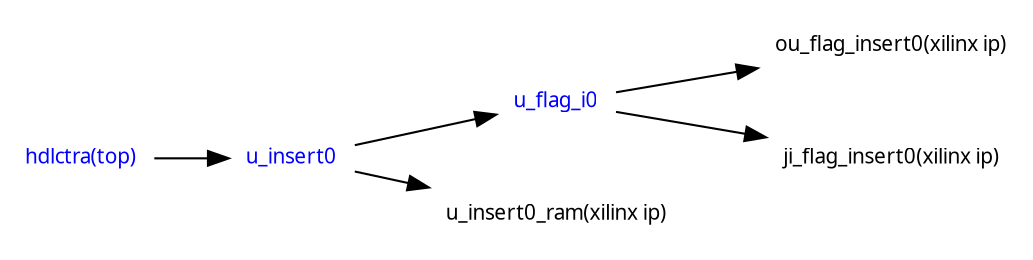 digraph ast{
	rankdir=LR;
	fontname = "Microsoft YaHei";
	fontsize = 10;
	 
	node [shape = circle, fontname = "Microsoft YaHei", fontsize = 10];
	edge [fontname = "Microsoft YaHei", fontsize = 10];
	node [shape="plaintext"];
	 
	hdlctra [label="hdlctra(top)",fontcolor=blue];
	u_insert0 [label="u_insert0",fontcolor=blue];
	u_flag_i0 [label="u_flag_i0",fontcolor=blue];
	
	
	
	ou_flag_insert0_ram [label="ou_flag_insert0(xilinx ip)"];
	ji_flag_insert0_ram [label="ji_flag_insert0(xilinx ip)"];	
	u_insert0_ram [label="u_insert0_ram(xilinx ip)"];

	hdlctra -> u_insert0;
	u_insert0 -> u_flag_i0;
	u_insert0 -> u_insert0_ram;
	u_flag_i0 -> ou_flag_insert0_ram;
	u_flag_i0 -> ji_flag_insert0_ram;
	
}
 